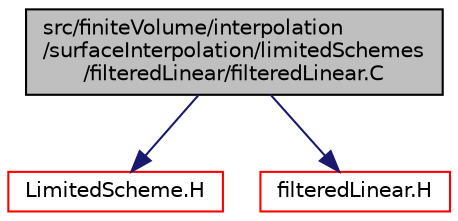 digraph "src/finiteVolume/interpolation/surfaceInterpolation/limitedSchemes/filteredLinear/filteredLinear.C"
{
  bgcolor="transparent";
  edge [fontname="Helvetica",fontsize="10",labelfontname="Helvetica",labelfontsize="10"];
  node [fontname="Helvetica",fontsize="10",shape=record];
  Node1 [label="src/finiteVolume/interpolation\l/surfaceInterpolation/limitedSchemes\l/filteredLinear/filteredLinear.C",height=0.2,width=0.4,color="black", fillcolor="grey75", style="filled", fontcolor="black"];
  Node1 -> Node2 [color="midnightblue",fontsize="10",style="solid",fontname="Helvetica"];
  Node2 [label="LimitedScheme.H",height=0.2,width=0.4,color="red",URL="$a06139.html"];
  Node1 -> Node3 [color="midnightblue",fontsize="10",style="solid",fontname="Helvetica"];
  Node3 [label="filteredLinear.H",height=0.2,width=0.4,color="red",URL="$a06122.html"];
}
